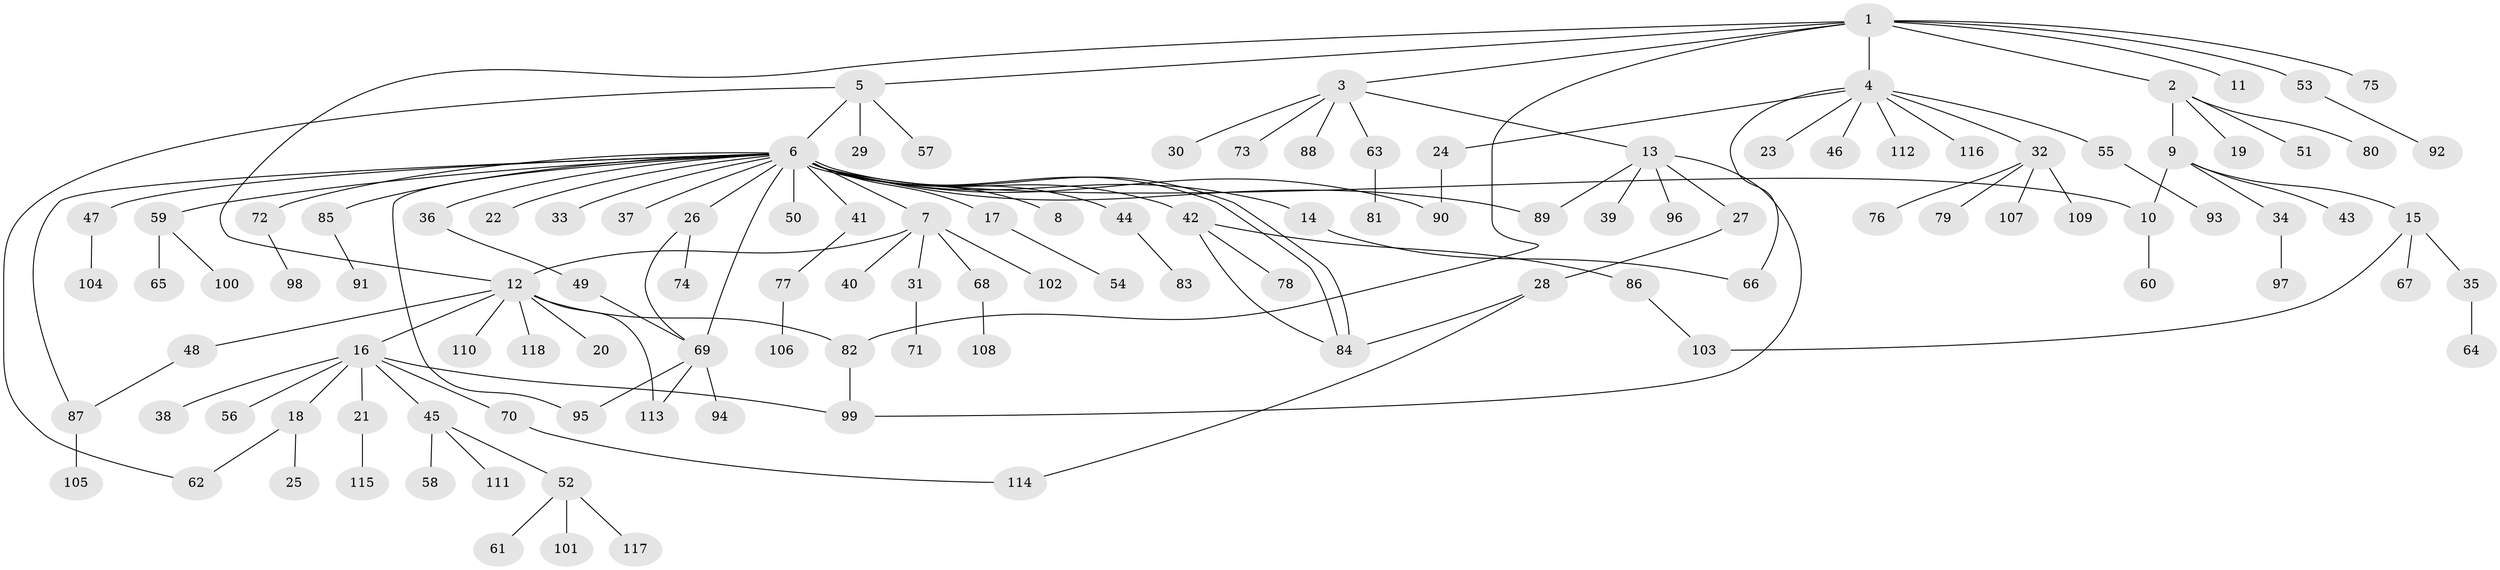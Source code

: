 // coarse degree distribution, {8: 0.024390243902439025, 4: 0.07317073170731707, 5: 0.012195121951219513, 25: 0.012195121951219513, 13: 0.012195121951219513, 1: 0.5975609756097561, 2: 0.18292682926829268, 6: 0.012195121951219513, 3: 0.06097560975609756, 7: 0.012195121951219513}
// Generated by graph-tools (version 1.1) at 2025/51/02/27/25 19:51:57]
// undirected, 118 vertices, 136 edges
graph export_dot {
graph [start="1"]
  node [color=gray90,style=filled];
  1;
  2;
  3;
  4;
  5;
  6;
  7;
  8;
  9;
  10;
  11;
  12;
  13;
  14;
  15;
  16;
  17;
  18;
  19;
  20;
  21;
  22;
  23;
  24;
  25;
  26;
  27;
  28;
  29;
  30;
  31;
  32;
  33;
  34;
  35;
  36;
  37;
  38;
  39;
  40;
  41;
  42;
  43;
  44;
  45;
  46;
  47;
  48;
  49;
  50;
  51;
  52;
  53;
  54;
  55;
  56;
  57;
  58;
  59;
  60;
  61;
  62;
  63;
  64;
  65;
  66;
  67;
  68;
  69;
  70;
  71;
  72;
  73;
  74;
  75;
  76;
  77;
  78;
  79;
  80;
  81;
  82;
  83;
  84;
  85;
  86;
  87;
  88;
  89;
  90;
  91;
  92;
  93;
  94;
  95;
  96;
  97;
  98;
  99;
  100;
  101;
  102;
  103;
  104;
  105;
  106;
  107;
  108;
  109;
  110;
  111;
  112;
  113;
  114;
  115;
  116;
  117;
  118;
  1 -- 2;
  1 -- 3;
  1 -- 4;
  1 -- 5;
  1 -- 11;
  1 -- 12;
  1 -- 53;
  1 -- 75;
  1 -- 82;
  2 -- 9;
  2 -- 19;
  2 -- 51;
  2 -- 80;
  3 -- 13;
  3 -- 30;
  3 -- 63;
  3 -- 73;
  3 -- 88;
  4 -- 23;
  4 -- 24;
  4 -- 32;
  4 -- 46;
  4 -- 55;
  4 -- 66;
  4 -- 112;
  4 -- 116;
  5 -- 6;
  5 -- 29;
  5 -- 57;
  5 -- 62;
  6 -- 7;
  6 -- 8;
  6 -- 10;
  6 -- 14;
  6 -- 17;
  6 -- 22;
  6 -- 26;
  6 -- 33;
  6 -- 36;
  6 -- 37;
  6 -- 41;
  6 -- 42;
  6 -- 44;
  6 -- 47;
  6 -- 50;
  6 -- 59;
  6 -- 69;
  6 -- 72;
  6 -- 84;
  6 -- 84;
  6 -- 85;
  6 -- 87;
  6 -- 89;
  6 -- 90;
  6 -- 95;
  7 -- 12;
  7 -- 31;
  7 -- 40;
  7 -- 68;
  7 -- 102;
  9 -- 10;
  9 -- 15;
  9 -- 34;
  9 -- 43;
  10 -- 60;
  12 -- 16;
  12 -- 20;
  12 -- 48;
  12 -- 82;
  12 -- 110;
  12 -- 113;
  12 -- 118;
  13 -- 27;
  13 -- 39;
  13 -- 89;
  13 -- 96;
  13 -- 99;
  14 -- 66;
  15 -- 35;
  15 -- 67;
  15 -- 103;
  16 -- 18;
  16 -- 21;
  16 -- 38;
  16 -- 45;
  16 -- 56;
  16 -- 70;
  16 -- 99;
  17 -- 54;
  18 -- 25;
  18 -- 62;
  21 -- 115;
  24 -- 90;
  26 -- 69;
  26 -- 74;
  27 -- 28;
  28 -- 84;
  28 -- 114;
  31 -- 71;
  32 -- 76;
  32 -- 79;
  32 -- 107;
  32 -- 109;
  34 -- 97;
  35 -- 64;
  36 -- 49;
  41 -- 77;
  42 -- 78;
  42 -- 84;
  42 -- 86;
  44 -- 83;
  45 -- 52;
  45 -- 58;
  45 -- 111;
  47 -- 104;
  48 -- 87;
  49 -- 69;
  52 -- 61;
  52 -- 101;
  52 -- 117;
  53 -- 92;
  55 -- 93;
  59 -- 65;
  59 -- 100;
  63 -- 81;
  68 -- 108;
  69 -- 94;
  69 -- 95;
  69 -- 113;
  70 -- 114;
  72 -- 98;
  77 -- 106;
  82 -- 99;
  85 -- 91;
  86 -- 103;
  87 -- 105;
}
